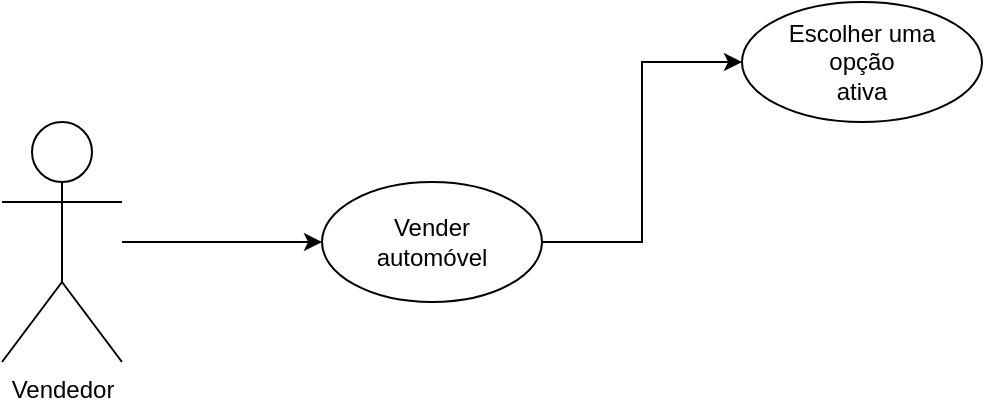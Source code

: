 <mxfile version="22.0.2" type="device">
  <diagram name="Página-1" id="8JlHdNIwiIcuua0ER65D">
    <mxGraphModel dx="1386" dy="785" grid="1" gridSize="10" guides="1" tooltips="1" connect="1" arrows="1" fold="1" page="1" pageScale="1" pageWidth="1169" pageHeight="827" math="0" shadow="0">
      <root>
        <mxCell id="0" />
        <mxCell id="1" parent="0" />
        <mxCell id="_pd3mGPc1isPpjpf8l4D-8" value="" style="edgeStyle=orthogonalEdgeStyle;rounded=0;orthogonalLoop=1;jettySize=auto;html=1;" edge="1" parent="1" source="_pd3mGPc1isPpjpf8l4D-1" target="_pd3mGPc1isPpjpf8l4D-7">
          <mxGeometry relative="1" as="geometry" />
        </mxCell>
        <mxCell id="_pd3mGPc1isPpjpf8l4D-1" value="Vendedor" style="shape=umlActor;verticalLabelPosition=bottom;verticalAlign=top;html=1;outlineConnect=0;" vertex="1" parent="1">
          <mxGeometry x="270" y="250" width="60" height="120" as="geometry" />
        </mxCell>
        <mxCell id="_pd3mGPc1isPpjpf8l4D-12" value="" style="edgeStyle=orthogonalEdgeStyle;rounded=0;orthogonalLoop=1;jettySize=auto;html=1;entryX=0;entryY=0.5;entryDx=0;entryDy=0;" edge="1" parent="1" source="_pd3mGPc1isPpjpf8l4D-7" target="_pd3mGPc1isPpjpf8l4D-11">
          <mxGeometry relative="1" as="geometry" />
        </mxCell>
        <mxCell id="_pd3mGPc1isPpjpf8l4D-7" value="Vender&lt;br&gt;automóvel" style="ellipse;whiteSpace=wrap;html=1;align=center;" vertex="1" parent="1">
          <mxGeometry x="430" y="280" width="110" height="60" as="geometry" />
        </mxCell>
        <mxCell id="_pd3mGPc1isPpjpf8l4D-11" value="Escolher uma&lt;br&gt;opção&lt;br&gt;ativa" style="ellipse;whiteSpace=wrap;html=1;align=center;" vertex="1" parent="1">
          <mxGeometry x="640" y="190" width="120" height="60" as="geometry" />
        </mxCell>
      </root>
    </mxGraphModel>
  </diagram>
</mxfile>

